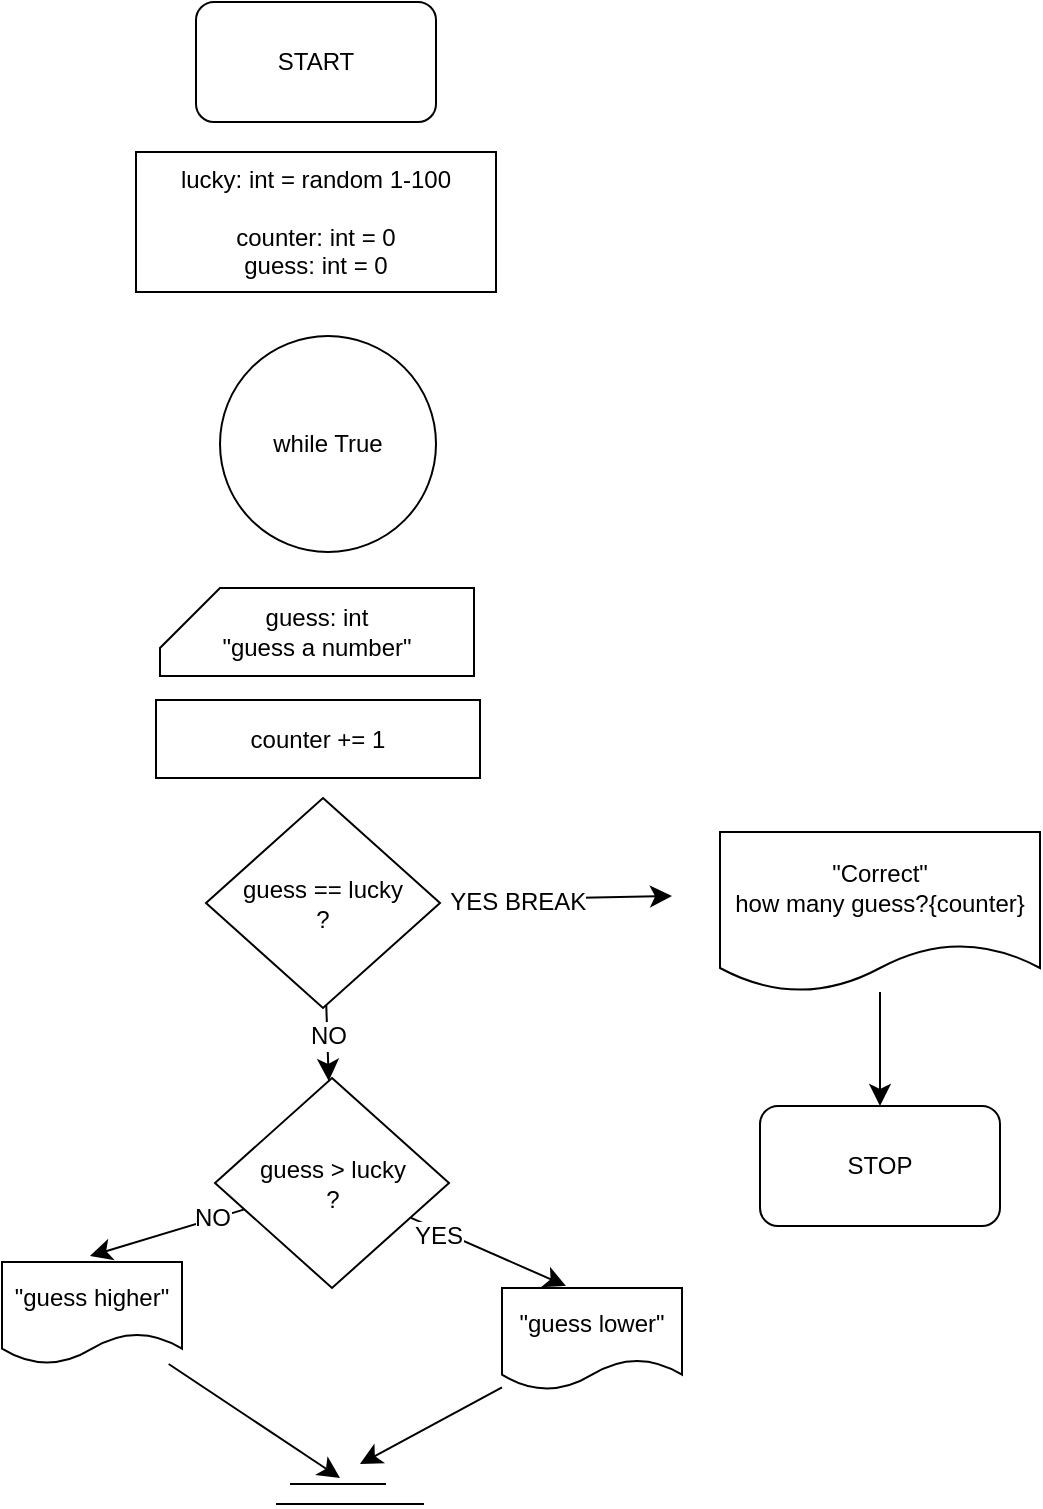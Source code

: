 <mxfile version="24.7.12">
  <diagram name="Page-1" id="KiPqW6jJqt-szqUVUywa">
    <mxGraphModel dx="1168" dy="801" grid="0" gridSize="10" guides="1" tooltips="1" connect="1" arrows="1" fold="1" page="0" pageScale="1" pageWidth="850" pageHeight="1100" math="0" shadow="0">
      <root>
        <mxCell id="0" />
        <mxCell id="1" parent="0" />
        <mxCell id="8M9derKUMyDQeJgVNwB6-1" value="START" style="rounded=1;whiteSpace=wrap;html=1;" vertex="1" parent="1">
          <mxGeometry x="-33" y="23" width="120" height="60" as="geometry" />
        </mxCell>
        <mxCell id="8M9derKUMyDQeJgVNwB6-2" value="STOP" style="rounded=1;whiteSpace=wrap;html=1;" vertex="1" parent="1">
          <mxGeometry x="249" y="575" width="120" height="60" as="geometry" />
        </mxCell>
        <mxCell id="8M9derKUMyDQeJgVNwB6-3" value="lucky: int = random 1-100&lt;div&gt;&lt;br&gt;&lt;div&gt;counter: int = 0&lt;/div&gt;&lt;div&gt;guess: int = 0&lt;/div&gt;&lt;/div&gt;" style="rounded=0;whiteSpace=wrap;html=1;" vertex="1" parent="1">
          <mxGeometry x="-63" y="98" width="180" height="70" as="geometry" />
        </mxCell>
        <mxCell id="8M9derKUMyDQeJgVNwB6-4" value="while True" style="ellipse;whiteSpace=wrap;html=1;aspect=fixed;" vertex="1" parent="1">
          <mxGeometry x="-21" y="190" width="108" height="108" as="geometry" />
        </mxCell>
        <mxCell id="8M9derKUMyDQeJgVNwB6-6" value="guess: int&lt;div&gt;&quot;guess a number&quot;&lt;/div&gt;" style="shape=card;whiteSpace=wrap;html=1;" vertex="1" parent="1">
          <mxGeometry x="-51" y="316" width="157" height="44" as="geometry" />
        </mxCell>
        <mxCell id="8M9derKUMyDQeJgVNwB6-9" value="" style="edgeStyle=none;curved=1;rounded=0;orthogonalLoop=1;jettySize=auto;html=1;fontSize=12;startSize=8;endSize=8;" edge="1" parent="1" source="8M9derKUMyDQeJgVNwB6-7" target="8M9derKUMyDQeJgVNwB6-8">
          <mxGeometry relative="1" as="geometry" />
        </mxCell>
        <mxCell id="8M9derKUMyDQeJgVNwB6-13" value="NO" style="edgeLabel;html=1;align=center;verticalAlign=middle;resizable=0;points=[];fontSize=12;" vertex="1" connectable="0" parent="8M9derKUMyDQeJgVNwB6-9">
          <mxGeometry x="-0.216" relative="1" as="geometry">
            <mxPoint as="offset" />
          </mxGeometry>
        </mxCell>
        <mxCell id="8M9derKUMyDQeJgVNwB6-11" style="edgeStyle=none;curved=1;rounded=0;orthogonalLoop=1;jettySize=auto;html=1;fontSize=12;startSize=8;endSize=8;" edge="1" parent="1" source="8M9derKUMyDQeJgVNwB6-7">
          <mxGeometry relative="1" as="geometry">
            <mxPoint x="205" y="470" as="targetPoint" />
          </mxGeometry>
        </mxCell>
        <mxCell id="8M9derKUMyDQeJgVNwB6-12" value="&amp;nbsp; &amp;nbsp; &amp;nbsp; &amp;nbsp;YES BREAK" style="edgeLabel;html=1;align=center;verticalAlign=middle;resizable=0;points=[];fontSize=12;" vertex="1" connectable="0" parent="8M9derKUMyDQeJgVNwB6-11">
          <mxGeometry x="-0.513" relative="1" as="geometry">
            <mxPoint y="1" as="offset" />
          </mxGeometry>
        </mxCell>
        <mxCell id="8M9derKUMyDQeJgVNwB6-7" value="guess == lucky&lt;div&gt;?&lt;/div&gt;" style="rhombus;whiteSpace=wrap;html=1;" vertex="1" parent="1">
          <mxGeometry x="-28" y="421" width="117" height="105" as="geometry" />
        </mxCell>
        <mxCell id="8M9derKUMyDQeJgVNwB6-17" style="edgeStyle=none;curved=1;rounded=0;orthogonalLoop=1;jettySize=auto;html=1;fontSize=12;startSize=8;endSize=8;" edge="1" parent="1" source="8M9derKUMyDQeJgVNwB6-8">
          <mxGeometry relative="1" as="geometry">
            <mxPoint x="152" y="665" as="targetPoint" />
          </mxGeometry>
        </mxCell>
        <mxCell id="8M9derKUMyDQeJgVNwB6-18" value="YES" style="edgeLabel;html=1;align=center;verticalAlign=middle;resizable=0;points=[];fontSize=12;" vertex="1" connectable="0" parent="8M9derKUMyDQeJgVNwB6-17">
          <mxGeometry x="-0.616" y="-3" relative="1" as="geometry">
            <mxPoint as="offset" />
          </mxGeometry>
        </mxCell>
        <mxCell id="8M9derKUMyDQeJgVNwB6-20" style="edgeStyle=none;curved=1;rounded=0;orthogonalLoop=1;jettySize=auto;html=1;fontSize=12;startSize=8;endSize=8;" edge="1" parent="1" source="8M9derKUMyDQeJgVNwB6-8">
          <mxGeometry relative="1" as="geometry">
            <mxPoint x="-86" y="650" as="targetPoint" />
          </mxGeometry>
        </mxCell>
        <mxCell id="8M9derKUMyDQeJgVNwB6-21" value="NO" style="edgeLabel;html=1;align=center;verticalAlign=middle;resizable=0;points=[];fontSize=12;" vertex="1" connectable="0" parent="8M9derKUMyDQeJgVNwB6-20">
          <mxGeometry x="-0.591" y="-2" relative="1" as="geometry">
            <mxPoint y="1" as="offset" />
          </mxGeometry>
        </mxCell>
        <mxCell id="8M9derKUMyDQeJgVNwB6-8" value="guess &amp;gt; lucky&lt;div&gt;?&lt;/div&gt;" style="rhombus;whiteSpace=wrap;html=1;" vertex="1" parent="1">
          <mxGeometry x="-23.5" y="561" width="117" height="105" as="geometry" />
        </mxCell>
        <mxCell id="8M9derKUMyDQeJgVNwB6-14" value="" style="edgeStyle=none;curved=1;rounded=0;orthogonalLoop=1;jettySize=auto;html=1;fontSize=12;startSize=8;endSize=8;" edge="1" parent="1" source="8M9derKUMyDQeJgVNwB6-10" target="8M9derKUMyDQeJgVNwB6-2">
          <mxGeometry relative="1" as="geometry" />
        </mxCell>
        <mxCell id="8M9derKUMyDQeJgVNwB6-10" value="&quot;Correct&quot;&lt;div&gt;how many guess?{counter}&lt;/div&gt;" style="shape=document;whiteSpace=wrap;html=1;boundedLbl=1;" vertex="1" parent="1">
          <mxGeometry x="229" y="438" width="160" height="80" as="geometry" />
        </mxCell>
        <mxCell id="8M9derKUMyDQeJgVNwB6-15" value="counter += 1" style="rounded=0;whiteSpace=wrap;html=1;" vertex="1" parent="1">
          <mxGeometry x="-53" y="372" width="162" height="39" as="geometry" />
        </mxCell>
        <mxCell id="8M9derKUMyDQeJgVNwB6-25" style="edgeStyle=none;curved=1;rounded=0;orthogonalLoop=1;jettySize=auto;html=1;fontSize=12;startSize=8;endSize=8;" edge="1" parent="1" source="8M9derKUMyDQeJgVNwB6-16">
          <mxGeometry relative="1" as="geometry">
            <mxPoint x="49" y="754" as="targetPoint" />
          </mxGeometry>
        </mxCell>
        <mxCell id="8M9derKUMyDQeJgVNwB6-16" value="&quot;guess lower&quot;" style="shape=document;whiteSpace=wrap;html=1;boundedLbl=1;" vertex="1" parent="1">
          <mxGeometry x="120" y="666" width="90" height="51" as="geometry" />
        </mxCell>
        <mxCell id="8M9derKUMyDQeJgVNwB6-24" style="edgeStyle=none;curved=1;rounded=0;orthogonalLoop=1;jettySize=auto;html=1;fontSize=12;startSize=8;endSize=8;" edge="1" parent="1" source="8M9derKUMyDQeJgVNwB6-19">
          <mxGeometry relative="1" as="geometry">
            <mxPoint x="39" y="761" as="targetPoint" />
          </mxGeometry>
        </mxCell>
        <mxCell id="8M9derKUMyDQeJgVNwB6-19" value="&quot;guess higher&quot;" style="shape=document;whiteSpace=wrap;html=1;boundedLbl=1;" vertex="1" parent="1">
          <mxGeometry x="-130" y="653" width="90" height="51" as="geometry" />
        </mxCell>
        <mxCell id="8M9derKUMyDQeJgVNwB6-22" value="" style="endArrow=none;html=1;rounded=0;fontSize=12;startSize=8;endSize=8;curved=1;" edge="1" parent="1">
          <mxGeometry width="50" height="50" relative="1" as="geometry">
            <mxPoint x="14" y="764" as="sourcePoint" />
            <mxPoint x="62" y="764" as="targetPoint" />
          </mxGeometry>
        </mxCell>
        <mxCell id="8M9derKUMyDQeJgVNwB6-23" value="" style="endArrow=none;html=1;rounded=0;fontSize=12;startSize=8;endSize=8;curved=1;" edge="1" parent="1">
          <mxGeometry width="50" height="50" relative="1" as="geometry">
            <mxPoint x="7" y="774" as="sourcePoint" />
            <mxPoint x="81" y="774" as="targetPoint" />
          </mxGeometry>
        </mxCell>
      </root>
    </mxGraphModel>
  </diagram>
</mxfile>
